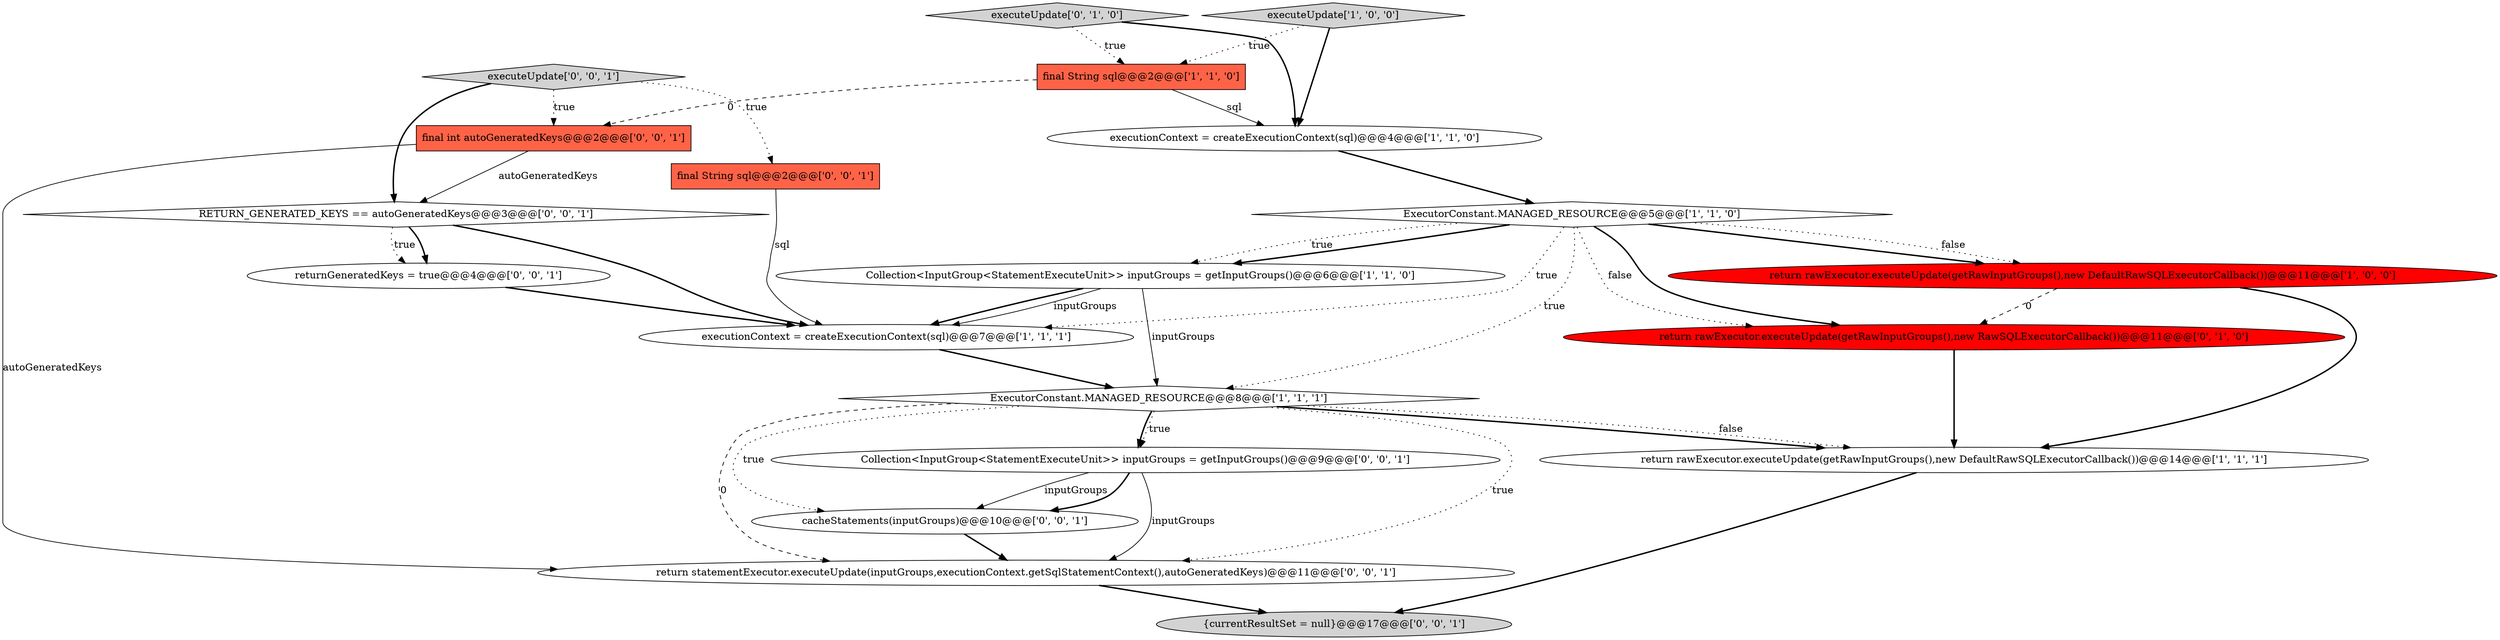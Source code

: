 digraph {
2 [style = filled, label = "executionContext = createExecutionContext(sql)@@@4@@@['1', '1', '0']", fillcolor = white, shape = ellipse image = "AAA0AAABBB1BBB"];
11 [style = filled, label = "final String sql@@@2@@@['0', '0', '1']", fillcolor = tomato, shape = box image = "AAA0AAABBB3BBB"];
14 [style = filled, label = "cacheStatements(inputGroups)@@@10@@@['0', '0', '1']", fillcolor = white, shape = ellipse image = "AAA0AAABBB3BBB"];
18 [style = filled, label = "final int autoGeneratedKeys@@@2@@@['0', '0', '1']", fillcolor = tomato, shape = box image = "AAA0AAABBB3BBB"];
15 [style = filled, label = "executeUpdate['0', '0', '1']", fillcolor = lightgray, shape = diamond image = "AAA0AAABBB3BBB"];
4 [style = filled, label = "Collection<InputGroup<StatementExecuteUnit>> inputGroups = getInputGroups()@@@6@@@['1', '1', '0']", fillcolor = white, shape = ellipse image = "AAA0AAABBB1BBB"];
0 [style = filled, label = "final String sql@@@2@@@['1', '1', '0']", fillcolor = tomato, shape = box image = "AAA0AAABBB1BBB"];
3 [style = filled, label = "ExecutorConstant.MANAGED_RESOURCE@@@5@@@['1', '1', '0']", fillcolor = white, shape = diamond image = "AAA0AAABBB1BBB"];
19 [style = filled, label = "return statementExecutor.executeUpdate(inputGroups,executionContext.getSqlStatementContext(),autoGeneratedKeys)@@@11@@@['0', '0', '1']", fillcolor = white, shape = ellipse image = "AAA0AAABBB3BBB"];
16 [style = filled, label = "returnGeneratedKeys = true@@@4@@@['0', '0', '1']", fillcolor = white, shape = ellipse image = "AAA0AAABBB3BBB"];
7 [style = filled, label = "executionContext = createExecutionContext(sql)@@@7@@@['1', '1', '1']", fillcolor = white, shape = ellipse image = "AAA0AAABBB1BBB"];
10 [style = filled, label = "return rawExecutor.executeUpdate(getRawInputGroups(),new RawSQLExecutorCallback())@@@11@@@['0', '1', '0']", fillcolor = red, shape = ellipse image = "AAA1AAABBB2BBB"];
1 [style = filled, label = "return rawExecutor.executeUpdate(getRawInputGroups(),new DefaultRawSQLExecutorCallback())@@@14@@@['1', '1', '1']", fillcolor = white, shape = ellipse image = "AAA0AAABBB1BBB"];
5 [style = filled, label = "executeUpdate['1', '0', '0']", fillcolor = lightgray, shape = diamond image = "AAA0AAABBB1BBB"];
8 [style = filled, label = "return rawExecutor.executeUpdate(getRawInputGroups(),new DefaultRawSQLExecutorCallback())@@@11@@@['1', '0', '0']", fillcolor = red, shape = ellipse image = "AAA1AAABBB1BBB"];
12 [style = filled, label = "RETURN_GENERATED_KEYS == autoGeneratedKeys@@@3@@@['0', '0', '1']", fillcolor = white, shape = diamond image = "AAA0AAABBB3BBB"];
13 [style = filled, label = "Collection<InputGroup<StatementExecuteUnit>> inputGroups = getInputGroups()@@@9@@@['0', '0', '1']", fillcolor = white, shape = ellipse image = "AAA0AAABBB3BBB"];
6 [style = filled, label = "ExecutorConstant.MANAGED_RESOURCE@@@8@@@['1', '1', '1']", fillcolor = white, shape = diamond image = "AAA0AAABBB1BBB"];
17 [style = filled, label = "{currentResultSet = null}@@@17@@@['0', '0', '1']", fillcolor = lightgray, shape = ellipse image = "AAA0AAABBB3BBB"];
9 [style = filled, label = "executeUpdate['0', '1', '0']", fillcolor = lightgray, shape = diamond image = "AAA0AAABBB2BBB"];
3->7 [style = dotted, label="true"];
9->0 [style = dotted, label="true"];
8->10 [style = dashed, label="0"];
18->19 [style = solid, label="autoGeneratedKeys"];
9->2 [style = bold, label=""];
2->3 [style = bold, label=""];
6->13 [style = dotted, label="true"];
15->18 [style = dotted, label="true"];
16->7 [style = bold, label=""];
3->4 [style = dotted, label="true"];
0->2 [style = solid, label="sql"];
14->19 [style = bold, label=""];
4->6 [style = solid, label="inputGroups"];
12->16 [style = bold, label=""];
19->17 [style = bold, label=""];
5->0 [style = dotted, label="true"];
3->6 [style = dotted, label="true"];
3->8 [style = dotted, label="false"];
3->4 [style = bold, label=""];
6->19 [style = dotted, label="true"];
12->7 [style = bold, label=""];
4->7 [style = bold, label=""];
4->7 [style = solid, label="inputGroups"];
18->12 [style = solid, label="autoGeneratedKeys"];
1->17 [style = bold, label=""];
8->1 [style = bold, label=""];
6->1 [style = bold, label=""];
3->10 [style = bold, label=""];
3->10 [style = dotted, label="false"];
5->2 [style = bold, label=""];
6->14 [style = dotted, label="true"];
11->7 [style = solid, label="sql"];
12->16 [style = dotted, label="true"];
13->19 [style = solid, label="inputGroups"];
3->8 [style = bold, label=""];
6->13 [style = bold, label=""];
7->6 [style = bold, label=""];
6->19 [style = dashed, label="0"];
15->11 [style = dotted, label="true"];
0->18 [style = dashed, label="0"];
15->12 [style = bold, label=""];
10->1 [style = bold, label=""];
13->14 [style = solid, label="inputGroups"];
13->14 [style = bold, label=""];
6->1 [style = dotted, label="false"];
}
